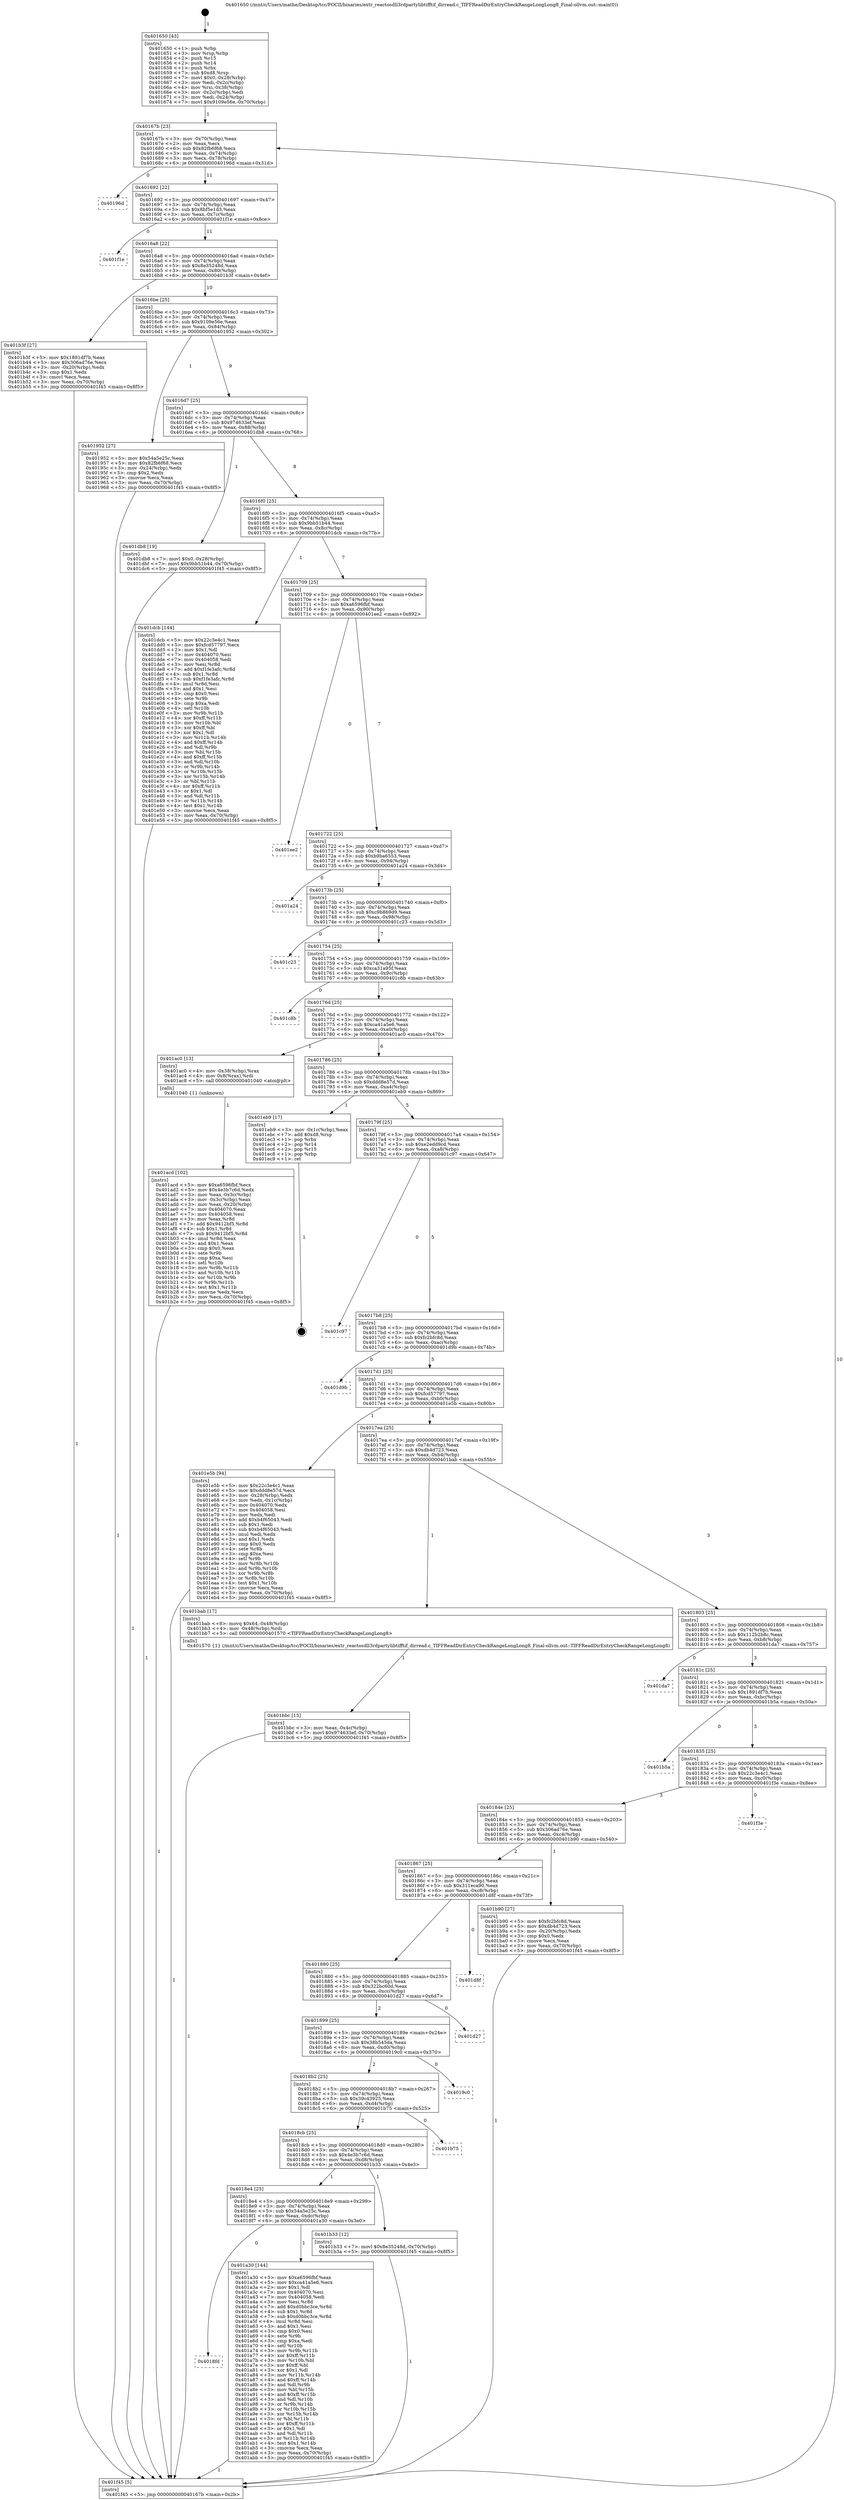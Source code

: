 digraph "0x401650" {
  label = "0x401650 (/mnt/c/Users/mathe/Desktop/tcc/POCII/binaries/extr_reactosdll3rdpartylibtifftif_dirread.c_TIFFReadDirEntryCheckRangeLongLong8_Final-ollvm.out::main(0))"
  labelloc = "t"
  node[shape=record]

  Entry [label="",width=0.3,height=0.3,shape=circle,fillcolor=black,style=filled]
  "0x40167b" [label="{
     0x40167b [23]\l
     | [instrs]\l
     &nbsp;&nbsp;0x40167b \<+3\>: mov -0x70(%rbp),%eax\l
     &nbsp;&nbsp;0x40167e \<+2\>: mov %eax,%ecx\l
     &nbsp;&nbsp;0x401680 \<+6\>: sub $0x82fb6f68,%ecx\l
     &nbsp;&nbsp;0x401686 \<+3\>: mov %eax,-0x74(%rbp)\l
     &nbsp;&nbsp;0x401689 \<+3\>: mov %ecx,-0x78(%rbp)\l
     &nbsp;&nbsp;0x40168c \<+6\>: je 000000000040196d \<main+0x31d\>\l
  }"]
  "0x40196d" [label="{
     0x40196d\l
  }", style=dashed]
  "0x401692" [label="{
     0x401692 [22]\l
     | [instrs]\l
     &nbsp;&nbsp;0x401692 \<+5\>: jmp 0000000000401697 \<main+0x47\>\l
     &nbsp;&nbsp;0x401697 \<+3\>: mov -0x74(%rbp),%eax\l
     &nbsp;&nbsp;0x40169a \<+5\>: sub $0x8bf5e1d3,%eax\l
     &nbsp;&nbsp;0x40169f \<+3\>: mov %eax,-0x7c(%rbp)\l
     &nbsp;&nbsp;0x4016a2 \<+6\>: je 0000000000401f1e \<main+0x8ce\>\l
  }"]
  Exit [label="",width=0.3,height=0.3,shape=circle,fillcolor=black,style=filled,peripheries=2]
  "0x401f1e" [label="{
     0x401f1e\l
  }", style=dashed]
  "0x4016a8" [label="{
     0x4016a8 [22]\l
     | [instrs]\l
     &nbsp;&nbsp;0x4016a8 \<+5\>: jmp 00000000004016ad \<main+0x5d\>\l
     &nbsp;&nbsp;0x4016ad \<+3\>: mov -0x74(%rbp),%eax\l
     &nbsp;&nbsp;0x4016b0 \<+5\>: sub $0x8e35248d,%eax\l
     &nbsp;&nbsp;0x4016b5 \<+3\>: mov %eax,-0x80(%rbp)\l
     &nbsp;&nbsp;0x4016b8 \<+6\>: je 0000000000401b3f \<main+0x4ef\>\l
  }"]
  "0x401bbc" [label="{
     0x401bbc [15]\l
     | [instrs]\l
     &nbsp;&nbsp;0x401bbc \<+3\>: mov %eax,-0x4c(%rbp)\l
     &nbsp;&nbsp;0x401bbf \<+7\>: movl $0x974633ef,-0x70(%rbp)\l
     &nbsp;&nbsp;0x401bc6 \<+5\>: jmp 0000000000401f45 \<main+0x8f5\>\l
  }"]
  "0x401b3f" [label="{
     0x401b3f [27]\l
     | [instrs]\l
     &nbsp;&nbsp;0x401b3f \<+5\>: mov $0x1891df7b,%eax\l
     &nbsp;&nbsp;0x401b44 \<+5\>: mov $0x306ad76e,%ecx\l
     &nbsp;&nbsp;0x401b49 \<+3\>: mov -0x20(%rbp),%edx\l
     &nbsp;&nbsp;0x401b4c \<+3\>: cmp $0x1,%edx\l
     &nbsp;&nbsp;0x401b4f \<+3\>: cmovl %ecx,%eax\l
     &nbsp;&nbsp;0x401b52 \<+3\>: mov %eax,-0x70(%rbp)\l
     &nbsp;&nbsp;0x401b55 \<+5\>: jmp 0000000000401f45 \<main+0x8f5\>\l
  }"]
  "0x4016be" [label="{
     0x4016be [25]\l
     | [instrs]\l
     &nbsp;&nbsp;0x4016be \<+5\>: jmp 00000000004016c3 \<main+0x73\>\l
     &nbsp;&nbsp;0x4016c3 \<+3\>: mov -0x74(%rbp),%eax\l
     &nbsp;&nbsp;0x4016c6 \<+5\>: sub $0x9109e56e,%eax\l
     &nbsp;&nbsp;0x4016cb \<+6\>: mov %eax,-0x84(%rbp)\l
     &nbsp;&nbsp;0x4016d1 \<+6\>: je 0000000000401952 \<main+0x302\>\l
  }"]
  "0x401acd" [label="{
     0x401acd [102]\l
     | [instrs]\l
     &nbsp;&nbsp;0x401acd \<+5\>: mov $0xa6596fbf,%ecx\l
     &nbsp;&nbsp;0x401ad2 \<+5\>: mov $0x4e3b7c6d,%edx\l
     &nbsp;&nbsp;0x401ad7 \<+3\>: mov %eax,-0x3c(%rbp)\l
     &nbsp;&nbsp;0x401ada \<+3\>: mov -0x3c(%rbp),%eax\l
     &nbsp;&nbsp;0x401add \<+3\>: mov %eax,-0x20(%rbp)\l
     &nbsp;&nbsp;0x401ae0 \<+7\>: mov 0x404070,%eax\l
     &nbsp;&nbsp;0x401ae7 \<+7\>: mov 0x404058,%esi\l
     &nbsp;&nbsp;0x401aee \<+3\>: mov %eax,%r8d\l
     &nbsp;&nbsp;0x401af1 \<+7\>: add $0x9412bf5,%r8d\l
     &nbsp;&nbsp;0x401af8 \<+4\>: sub $0x1,%r8d\l
     &nbsp;&nbsp;0x401afc \<+7\>: sub $0x9412bf5,%r8d\l
     &nbsp;&nbsp;0x401b03 \<+4\>: imul %r8d,%eax\l
     &nbsp;&nbsp;0x401b07 \<+3\>: and $0x1,%eax\l
     &nbsp;&nbsp;0x401b0a \<+3\>: cmp $0x0,%eax\l
     &nbsp;&nbsp;0x401b0d \<+4\>: sete %r9b\l
     &nbsp;&nbsp;0x401b11 \<+3\>: cmp $0xa,%esi\l
     &nbsp;&nbsp;0x401b14 \<+4\>: setl %r10b\l
     &nbsp;&nbsp;0x401b18 \<+3\>: mov %r9b,%r11b\l
     &nbsp;&nbsp;0x401b1b \<+3\>: and %r10b,%r11b\l
     &nbsp;&nbsp;0x401b1e \<+3\>: xor %r10b,%r9b\l
     &nbsp;&nbsp;0x401b21 \<+3\>: or %r9b,%r11b\l
     &nbsp;&nbsp;0x401b24 \<+4\>: test $0x1,%r11b\l
     &nbsp;&nbsp;0x401b28 \<+3\>: cmovne %edx,%ecx\l
     &nbsp;&nbsp;0x401b2b \<+3\>: mov %ecx,-0x70(%rbp)\l
     &nbsp;&nbsp;0x401b2e \<+5\>: jmp 0000000000401f45 \<main+0x8f5\>\l
  }"]
  "0x401952" [label="{
     0x401952 [27]\l
     | [instrs]\l
     &nbsp;&nbsp;0x401952 \<+5\>: mov $0x54a5e25c,%eax\l
     &nbsp;&nbsp;0x401957 \<+5\>: mov $0x82fb6f68,%ecx\l
     &nbsp;&nbsp;0x40195c \<+3\>: mov -0x24(%rbp),%edx\l
     &nbsp;&nbsp;0x40195f \<+3\>: cmp $0x2,%edx\l
     &nbsp;&nbsp;0x401962 \<+3\>: cmovne %ecx,%eax\l
     &nbsp;&nbsp;0x401965 \<+3\>: mov %eax,-0x70(%rbp)\l
     &nbsp;&nbsp;0x401968 \<+5\>: jmp 0000000000401f45 \<main+0x8f5\>\l
  }"]
  "0x4016d7" [label="{
     0x4016d7 [25]\l
     | [instrs]\l
     &nbsp;&nbsp;0x4016d7 \<+5\>: jmp 00000000004016dc \<main+0x8c\>\l
     &nbsp;&nbsp;0x4016dc \<+3\>: mov -0x74(%rbp),%eax\l
     &nbsp;&nbsp;0x4016df \<+5\>: sub $0x974633ef,%eax\l
     &nbsp;&nbsp;0x4016e4 \<+6\>: mov %eax,-0x88(%rbp)\l
     &nbsp;&nbsp;0x4016ea \<+6\>: je 0000000000401db8 \<main+0x768\>\l
  }"]
  "0x401f45" [label="{
     0x401f45 [5]\l
     | [instrs]\l
     &nbsp;&nbsp;0x401f45 \<+5\>: jmp 000000000040167b \<main+0x2b\>\l
  }"]
  "0x401650" [label="{
     0x401650 [43]\l
     | [instrs]\l
     &nbsp;&nbsp;0x401650 \<+1\>: push %rbp\l
     &nbsp;&nbsp;0x401651 \<+3\>: mov %rsp,%rbp\l
     &nbsp;&nbsp;0x401654 \<+2\>: push %r15\l
     &nbsp;&nbsp;0x401656 \<+2\>: push %r14\l
     &nbsp;&nbsp;0x401658 \<+1\>: push %rbx\l
     &nbsp;&nbsp;0x401659 \<+7\>: sub $0xd8,%rsp\l
     &nbsp;&nbsp;0x401660 \<+7\>: movl $0x0,-0x28(%rbp)\l
     &nbsp;&nbsp;0x401667 \<+3\>: mov %edi,-0x2c(%rbp)\l
     &nbsp;&nbsp;0x40166a \<+4\>: mov %rsi,-0x38(%rbp)\l
     &nbsp;&nbsp;0x40166e \<+3\>: mov -0x2c(%rbp),%edi\l
     &nbsp;&nbsp;0x401671 \<+3\>: mov %edi,-0x24(%rbp)\l
     &nbsp;&nbsp;0x401674 \<+7\>: movl $0x9109e56e,-0x70(%rbp)\l
  }"]
  "0x4018fd" [label="{
     0x4018fd\l
  }", style=dashed]
  "0x401db8" [label="{
     0x401db8 [19]\l
     | [instrs]\l
     &nbsp;&nbsp;0x401db8 \<+7\>: movl $0x0,-0x28(%rbp)\l
     &nbsp;&nbsp;0x401dbf \<+7\>: movl $0x9bb51b44,-0x70(%rbp)\l
     &nbsp;&nbsp;0x401dc6 \<+5\>: jmp 0000000000401f45 \<main+0x8f5\>\l
  }"]
  "0x4016f0" [label="{
     0x4016f0 [25]\l
     | [instrs]\l
     &nbsp;&nbsp;0x4016f0 \<+5\>: jmp 00000000004016f5 \<main+0xa5\>\l
     &nbsp;&nbsp;0x4016f5 \<+3\>: mov -0x74(%rbp),%eax\l
     &nbsp;&nbsp;0x4016f8 \<+5\>: sub $0x9bb51b44,%eax\l
     &nbsp;&nbsp;0x4016fd \<+6\>: mov %eax,-0x8c(%rbp)\l
     &nbsp;&nbsp;0x401703 \<+6\>: je 0000000000401dcb \<main+0x77b\>\l
  }"]
  "0x401a30" [label="{
     0x401a30 [144]\l
     | [instrs]\l
     &nbsp;&nbsp;0x401a30 \<+5\>: mov $0xa6596fbf,%eax\l
     &nbsp;&nbsp;0x401a35 \<+5\>: mov $0xca41a5e6,%ecx\l
     &nbsp;&nbsp;0x401a3a \<+2\>: mov $0x1,%dl\l
     &nbsp;&nbsp;0x401a3c \<+7\>: mov 0x404070,%esi\l
     &nbsp;&nbsp;0x401a43 \<+7\>: mov 0x404058,%edi\l
     &nbsp;&nbsp;0x401a4a \<+3\>: mov %esi,%r8d\l
     &nbsp;&nbsp;0x401a4d \<+7\>: add $0xd0bbc3ce,%r8d\l
     &nbsp;&nbsp;0x401a54 \<+4\>: sub $0x1,%r8d\l
     &nbsp;&nbsp;0x401a58 \<+7\>: sub $0xd0bbc3ce,%r8d\l
     &nbsp;&nbsp;0x401a5f \<+4\>: imul %r8d,%esi\l
     &nbsp;&nbsp;0x401a63 \<+3\>: and $0x1,%esi\l
     &nbsp;&nbsp;0x401a66 \<+3\>: cmp $0x0,%esi\l
     &nbsp;&nbsp;0x401a69 \<+4\>: sete %r9b\l
     &nbsp;&nbsp;0x401a6d \<+3\>: cmp $0xa,%edi\l
     &nbsp;&nbsp;0x401a70 \<+4\>: setl %r10b\l
     &nbsp;&nbsp;0x401a74 \<+3\>: mov %r9b,%r11b\l
     &nbsp;&nbsp;0x401a77 \<+4\>: xor $0xff,%r11b\l
     &nbsp;&nbsp;0x401a7b \<+3\>: mov %r10b,%bl\l
     &nbsp;&nbsp;0x401a7e \<+3\>: xor $0xff,%bl\l
     &nbsp;&nbsp;0x401a81 \<+3\>: xor $0x1,%dl\l
     &nbsp;&nbsp;0x401a84 \<+3\>: mov %r11b,%r14b\l
     &nbsp;&nbsp;0x401a87 \<+4\>: and $0xff,%r14b\l
     &nbsp;&nbsp;0x401a8b \<+3\>: and %dl,%r9b\l
     &nbsp;&nbsp;0x401a8e \<+3\>: mov %bl,%r15b\l
     &nbsp;&nbsp;0x401a91 \<+4\>: and $0xff,%r15b\l
     &nbsp;&nbsp;0x401a95 \<+3\>: and %dl,%r10b\l
     &nbsp;&nbsp;0x401a98 \<+3\>: or %r9b,%r14b\l
     &nbsp;&nbsp;0x401a9b \<+3\>: or %r10b,%r15b\l
     &nbsp;&nbsp;0x401a9e \<+3\>: xor %r15b,%r14b\l
     &nbsp;&nbsp;0x401aa1 \<+3\>: or %bl,%r11b\l
     &nbsp;&nbsp;0x401aa4 \<+4\>: xor $0xff,%r11b\l
     &nbsp;&nbsp;0x401aa8 \<+3\>: or $0x1,%dl\l
     &nbsp;&nbsp;0x401aab \<+3\>: and %dl,%r11b\l
     &nbsp;&nbsp;0x401aae \<+3\>: or %r11b,%r14b\l
     &nbsp;&nbsp;0x401ab1 \<+4\>: test $0x1,%r14b\l
     &nbsp;&nbsp;0x401ab5 \<+3\>: cmovne %ecx,%eax\l
     &nbsp;&nbsp;0x401ab8 \<+3\>: mov %eax,-0x70(%rbp)\l
     &nbsp;&nbsp;0x401abb \<+5\>: jmp 0000000000401f45 \<main+0x8f5\>\l
  }"]
  "0x401dcb" [label="{
     0x401dcb [144]\l
     | [instrs]\l
     &nbsp;&nbsp;0x401dcb \<+5\>: mov $0x22c3e4c1,%eax\l
     &nbsp;&nbsp;0x401dd0 \<+5\>: mov $0xfcd57797,%ecx\l
     &nbsp;&nbsp;0x401dd5 \<+2\>: mov $0x1,%dl\l
     &nbsp;&nbsp;0x401dd7 \<+7\>: mov 0x404070,%esi\l
     &nbsp;&nbsp;0x401dde \<+7\>: mov 0x404058,%edi\l
     &nbsp;&nbsp;0x401de5 \<+3\>: mov %esi,%r8d\l
     &nbsp;&nbsp;0x401de8 \<+7\>: add $0xf1fe3afc,%r8d\l
     &nbsp;&nbsp;0x401def \<+4\>: sub $0x1,%r8d\l
     &nbsp;&nbsp;0x401df3 \<+7\>: sub $0xf1fe3afc,%r8d\l
     &nbsp;&nbsp;0x401dfa \<+4\>: imul %r8d,%esi\l
     &nbsp;&nbsp;0x401dfe \<+3\>: and $0x1,%esi\l
     &nbsp;&nbsp;0x401e01 \<+3\>: cmp $0x0,%esi\l
     &nbsp;&nbsp;0x401e04 \<+4\>: sete %r9b\l
     &nbsp;&nbsp;0x401e08 \<+3\>: cmp $0xa,%edi\l
     &nbsp;&nbsp;0x401e0b \<+4\>: setl %r10b\l
     &nbsp;&nbsp;0x401e0f \<+3\>: mov %r9b,%r11b\l
     &nbsp;&nbsp;0x401e12 \<+4\>: xor $0xff,%r11b\l
     &nbsp;&nbsp;0x401e16 \<+3\>: mov %r10b,%bl\l
     &nbsp;&nbsp;0x401e19 \<+3\>: xor $0xff,%bl\l
     &nbsp;&nbsp;0x401e1c \<+3\>: xor $0x1,%dl\l
     &nbsp;&nbsp;0x401e1f \<+3\>: mov %r11b,%r14b\l
     &nbsp;&nbsp;0x401e22 \<+4\>: and $0xff,%r14b\l
     &nbsp;&nbsp;0x401e26 \<+3\>: and %dl,%r9b\l
     &nbsp;&nbsp;0x401e29 \<+3\>: mov %bl,%r15b\l
     &nbsp;&nbsp;0x401e2c \<+4\>: and $0xff,%r15b\l
     &nbsp;&nbsp;0x401e30 \<+3\>: and %dl,%r10b\l
     &nbsp;&nbsp;0x401e33 \<+3\>: or %r9b,%r14b\l
     &nbsp;&nbsp;0x401e36 \<+3\>: or %r10b,%r15b\l
     &nbsp;&nbsp;0x401e39 \<+3\>: xor %r15b,%r14b\l
     &nbsp;&nbsp;0x401e3c \<+3\>: or %bl,%r11b\l
     &nbsp;&nbsp;0x401e3f \<+4\>: xor $0xff,%r11b\l
     &nbsp;&nbsp;0x401e43 \<+3\>: or $0x1,%dl\l
     &nbsp;&nbsp;0x401e46 \<+3\>: and %dl,%r11b\l
     &nbsp;&nbsp;0x401e49 \<+3\>: or %r11b,%r14b\l
     &nbsp;&nbsp;0x401e4c \<+4\>: test $0x1,%r14b\l
     &nbsp;&nbsp;0x401e50 \<+3\>: cmovne %ecx,%eax\l
     &nbsp;&nbsp;0x401e53 \<+3\>: mov %eax,-0x70(%rbp)\l
     &nbsp;&nbsp;0x401e56 \<+5\>: jmp 0000000000401f45 \<main+0x8f5\>\l
  }"]
  "0x401709" [label="{
     0x401709 [25]\l
     | [instrs]\l
     &nbsp;&nbsp;0x401709 \<+5\>: jmp 000000000040170e \<main+0xbe\>\l
     &nbsp;&nbsp;0x40170e \<+3\>: mov -0x74(%rbp),%eax\l
     &nbsp;&nbsp;0x401711 \<+5\>: sub $0xa6596fbf,%eax\l
     &nbsp;&nbsp;0x401716 \<+6\>: mov %eax,-0x90(%rbp)\l
     &nbsp;&nbsp;0x40171c \<+6\>: je 0000000000401ee2 \<main+0x892\>\l
  }"]
  "0x4018e4" [label="{
     0x4018e4 [25]\l
     | [instrs]\l
     &nbsp;&nbsp;0x4018e4 \<+5\>: jmp 00000000004018e9 \<main+0x299\>\l
     &nbsp;&nbsp;0x4018e9 \<+3\>: mov -0x74(%rbp),%eax\l
     &nbsp;&nbsp;0x4018ec \<+5\>: sub $0x54a5e25c,%eax\l
     &nbsp;&nbsp;0x4018f1 \<+6\>: mov %eax,-0xdc(%rbp)\l
     &nbsp;&nbsp;0x4018f7 \<+6\>: je 0000000000401a30 \<main+0x3e0\>\l
  }"]
  "0x401ee2" [label="{
     0x401ee2\l
  }", style=dashed]
  "0x401722" [label="{
     0x401722 [25]\l
     | [instrs]\l
     &nbsp;&nbsp;0x401722 \<+5\>: jmp 0000000000401727 \<main+0xd7\>\l
     &nbsp;&nbsp;0x401727 \<+3\>: mov -0x74(%rbp),%eax\l
     &nbsp;&nbsp;0x40172a \<+5\>: sub $0xb9ba6553,%eax\l
     &nbsp;&nbsp;0x40172f \<+6\>: mov %eax,-0x94(%rbp)\l
     &nbsp;&nbsp;0x401735 \<+6\>: je 0000000000401a24 \<main+0x3d4\>\l
  }"]
  "0x401b33" [label="{
     0x401b33 [12]\l
     | [instrs]\l
     &nbsp;&nbsp;0x401b33 \<+7\>: movl $0x8e35248d,-0x70(%rbp)\l
     &nbsp;&nbsp;0x401b3a \<+5\>: jmp 0000000000401f45 \<main+0x8f5\>\l
  }"]
  "0x401a24" [label="{
     0x401a24\l
  }", style=dashed]
  "0x40173b" [label="{
     0x40173b [25]\l
     | [instrs]\l
     &nbsp;&nbsp;0x40173b \<+5\>: jmp 0000000000401740 \<main+0xf0\>\l
     &nbsp;&nbsp;0x401740 \<+3\>: mov -0x74(%rbp),%eax\l
     &nbsp;&nbsp;0x401743 \<+5\>: sub $0xc9b869d9,%eax\l
     &nbsp;&nbsp;0x401748 \<+6\>: mov %eax,-0x98(%rbp)\l
     &nbsp;&nbsp;0x40174e \<+6\>: je 0000000000401c23 \<main+0x5d3\>\l
  }"]
  "0x4018cb" [label="{
     0x4018cb [25]\l
     | [instrs]\l
     &nbsp;&nbsp;0x4018cb \<+5\>: jmp 00000000004018d0 \<main+0x280\>\l
     &nbsp;&nbsp;0x4018d0 \<+3\>: mov -0x74(%rbp),%eax\l
     &nbsp;&nbsp;0x4018d3 \<+5\>: sub $0x4e3b7c6d,%eax\l
     &nbsp;&nbsp;0x4018d8 \<+6\>: mov %eax,-0xd8(%rbp)\l
     &nbsp;&nbsp;0x4018de \<+6\>: je 0000000000401b33 \<main+0x4e3\>\l
  }"]
  "0x401c23" [label="{
     0x401c23\l
  }", style=dashed]
  "0x401754" [label="{
     0x401754 [25]\l
     | [instrs]\l
     &nbsp;&nbsp;0x401754 \<+5\>: jmp 0000000000401759 \<main+0x109\>\l
     &nbsp;&nbsp;0x401759 \<+3\>: mov -0x74(%rbp),%eax\l
     &nbsp;&nbsp;0x40175c \<+5\>: sub $0xca31a95f,%eax\l
     &nbsp;&nbsp;0x401761 \<+6\>: mov %eax,-0x9c(%rbp)\l
     &nbsp;&nbsp;0x401767 \<+6\>: je 0000000000401c8b \<main+0x63b\>\l
  }"]
  "0x401b75" [label="{
     0x401b75\l
  }", style=dashed]
  "0x401c8b" [label="{
     0x401c8b\l
  }", style=dashed]
  "0x40176d" [label="{
     0x40176d [25]\l
     | [instrs]\l
     &nbsp;&nbsp;0x40176d \<+5\>: jmp 0000000000401772 \<main+0x122\>\l
     &nbsp;&nbsp;0x401772 \<+3\>: mov -0x74(%rbp),%eax\l
     &nbsp;&nbsp;0x401775 \<+5\>: sub $0xca41a5e6,%eax\l
     &nbsp;&nbsp;0x40177a \<+6\>: mov %eax,-0xa0(%rbp)\l
     &nbsp;&nbsp;0x401780 \<+6\>: je 0000000000401ac0 \<main+0x470\>\l
  }"]
  "0x4018b2" [label="{
     0x4018b2 [25]\l
     | [instrs]\l
     &nbsp;&nbsp;0x4018b2 \<+5\>: jmp 00000000004018b7 \<main+0x267\>\l
     &nbsp;&nbsp;0x4018b7 \<+3\>: mov -0x74(%rbp),%eax\l
     &nbsp;&nbsp;0x4018ba \<+5\>: sub $0x39c43925,%eax\l
     &nbsp;&nbsp;0x4018bf \<+6\>: mov %eax,-0xd4(%rbp)\l
     &nbsp;&nbsp;0x4018c5 \<+6\>: je 0000000000401b75 \<main+0x525\>\l
  }"]
  "0x401ac0" [label="{
     0x401ac0 [13]\l
     | [instrs]\l
     &nbsp;&nbsp;0x401ac0 \<+4\>: mov -0x38(%rbp),%rax\l
     &nbsp;&nbsp;0x401ac4 \<+4\>: mov 0x8(%rax),%rdi\l
     &nbsp;&nbsp;0x401ac8 \<+5\>: call 0000000000401040 \<atoi@plt\>\l
     | [calls]\l
     &nbsp;&nbsp;0x401040 \{1\} (unknown)\l
  }"]
  "0x401786" [label="{
     0x401786 [25]\l
     | [instrs]\l
     &nbsp;&nbsp;0x401786 \<+5\>: jmp 000000000040178b \<main+0x13b\>\l
     &nbsp;&nbsp;0x40178b \<+3\>: mov -0x74(%rbp),%eax\l
     &nbsp;&nbsp;0x40178e \<+5\>: sub $0xddd8e57d,%eax\l
     &nbsp;&nbsp;0x401793 \<+6\>: mov %eax,-0xa4(%rbp)\l
     &nbsp;&nbsp;0x401799 \<+6\>: je 0000000000401eb9 \<main+0x869\>\l
  }"]
  "0x4019c0" [label="{
     0x4019c0\l
  }", style=dashed]
  "0x401eb9" [label="{
     0x401eb9 [17]\l
     | [instrs]\l
     &nbsp;&nbsp;0x401eb9 \<+3\>: mov -0x1c(%rbp),%eax\l
     &nbsp;&nbsp;0x401ebc \<+7\>: add $0xd8,%rsp\l
     &nbsp;&nbsp;0x401ec3 \<+1\>: pop %rbx\l
     &nbsp;&nbsp;0x401ec4 \<+2\>: pop %r14\l
     &nbsp;&nbsp;0x401ec6 \<+2\>: pop %r15\l
     &nbsp;&nbsp;0x401ec8 \<+1\>: pop %rbp\l
     &nbsp;&nbsp;0x401ec9 \<+1\>: ret\l
  }"]
  "0x40179f" [label="{
     0x40179f [25]\l
     | [instrs]\l
     &nbsp;&nbsp;0x40179f \<+5\>: jmp 00000000004017a4 \<main+0x154\>\l
     &nbsp;&nbsp;0x4017a4 \<+3\>: mov -0x74(%rbp),%eax\l
     &nbsp;&nbsp;0x4017a7 \<+5\>: sub $0xe2edd9cd,%eax\l
     &nbsp;&nbsp;0x4017ac \<+6\>: mov %eax,-0xa8(%rbp)\l
     &nbsp;&nbsp;0x4017b2 \<+6\>: je 0000000000401c97 \<main+0x647\>\l
  }"]
  "0x401899" [label="{
     0x401899 [25]\l
     | [instrs]\l
     &nbsp;&nbsp;0x401899 \<+5\>: jmp 000000000040189e \<main+0x24e\>\l
     &nbsp;&nbsp;0x40189e \<+3\>: mov -0x74(%rbp),%eax\l
     &nbsp;&nbsp;0x4018a1 \<+5\>: sub $0x38b545da,%eax\l
     &nbsp;&nbsp;0x4018a6 \<+6\>: mov %eax,-0xd0(%rbp)\l
     &nbsp;&nbsp;0x4018ac \<+6\>: je 00000000004019c0 \<main+0x370\>\l
  }"]
  "0x401c97" [label="{
     0x401c97\l
  }", style=dashed]
  "0x4017b8" [label="{
     0x4017b8 [25]\l
     | [instrs]\l
     &nbsp;&nbsp;0x4017b8 \<+5\>: jmp 00000000004017bd \<main+0x16d\>\l
     &nbsp;&nbsp;0x4017bd \<+3\>: mov -0x74(%rbp),%eax\l
     &nbsp;&nbsp;0x4017c0 \<+5\>: sub $0xfc2bfc8d,%eax\l
     &nbsp;&nbsp;0x4017c5 \<+6\>: mov %eax,-0xac(%rbp)\l
     &nbsp;&nbsp;0x4017cb \<+6\>: je 0000000000401d9b \<main+0x74b\>\l
  }"]
  "0x401d27" [label="{
     0x401d27\l
  }", style=dashed]
  "0x401d9b" [label="{
     0x401d9b\l
  }", style=dashed]
  "0x4017d1" [label="{
     0x4017d1 [25]\l
     | [instrs]\l
     &nbsp;&nbsp;0x4017d1 \<+5\>: jmp 00000000004017d6 \<main+0x186\>\l
     &nbsp;&nbsp;0x4017d6 \<+3\>: mov -0x74(%rbp),%eax\l
     &nbsp;&nbsp;0x4017d9 \<+5\>: sub $0xfcd57797,%eax\l
     &nbsp;&nbsp;0x4017de \<+6\>: mov %eax,-0xb0(%rbp)\l
     &nbsp;&nbsp;0x4017e4 \<+6\>: je 0000000000401e5b \<main+0x80b\>\l
  }"]
  "0x401880" [label="{
     0x401880 [25]\l
     | [instrs]\l
     &nbsp;&nbsp;0x401880 \<+5\>: jmp 0000000000401885 \<main+0x235\>\l
     &nbsp;&nbsp;0x401885 \<+3\>: mov -0x74(%rbp),%eax\l
     &nbsp;&nbsp;0x401888 \<+5\>: sub $0x322bc60d,%eax\l
     &nbsp;&nbsp;0x40188d \<+6\>: mov %eax,-0xcc(%rbp)\l
     &nbsp;&nbsp;0x401893 \<+6\>: je 0000000000401d27 \<main+0x6d7\>\l
  }"]
  "0x401e5b" [label="{
     0x401e5b [94]\l
     | [instrs]\l
     &nbsp;&nbsp;0x401e5b \<+5\>: mov $0x22c3e4c1,%eax\l
     &nbsp;&nbsp;0x401e60 \<+5\>: mov $0xddd8e57d,%ecx\l
     &nbsp;&nbsp;0x401e65 \<+3\>: mov -0x28(%rbp),%edx\l
     &nbsp;&nbsp;0x401e68 \<+3\>: mov %edx,-0x1c(%rbp)\l
     &nbsp;&nbsp;0x401e6b \<+7\>: mov 0x404070,%edx\l
     &nbsp;&nbsp;0x401e72 \<+7\>: mov 0x404058,%esi\l
     &nbsp;&nbsp;0x401e79 \<+2\>: mov %edx,%edi\l
     &nbsp;&nbsp;0x401e7b \<+6\>: add $0xb4f65043,%edi\l
     &nbsp;&nbsp;0x401e81 \<+3\>: sub $0x1,%edi\l
     &nbsp;&nbsp;0x401e84 \<+6\>: sub $0xb4f65043,%edi\l
     &nbsp;&nbsp;0x401e8a \<+3\>: imul %edi,%edx\l
     &nbsp;&nbsp;0x401e8d \<+3\>: and $0x1,%edx\l
     &nbsp;&nbsp;0x401e90 \<+3\>: cmp $0x0,%edx\l
     &nbsp;&nbsp;0x401e93 \<+4\>: sete %r8b\l
     &nbsp;&nbsp;0x401e97 \<+3\>: cmp $0xa,%esi\l
     &nbsp;&nbsp;0x401e9a \<+4\>: setl %r9b\l
     &nbsp;&nbsp;0x401e9e \<+3\>: mov %r8b,%r10b\l
     &nbsp;&nbsp;0x401ea1 \<+3\>: and %r9b,%r10b\l
     &nbsp;&nbsp;0x401ea4 \<+3\>: xor %r9b,%r8b\l
     &nbsp;&nbsp;0x401ea7 \<+3\>: or %r8b,%r10b\l
     &nbsp;&nbsp;0x401eaa \<+4\>: test $0x1,%r10b\l
     &nbsp;&nbsp;0x401eae \<+3\>: cmovne %ecx,%eax\l
     &nbsp;&nbsp;0x401eb1 \<+3\>: mov %eax,-0x70(%rbp)\l
     &nbsp;&nbsp;0x401eb4 \<+5\>: jmp 0000000000401f45 \<main+0x8f5\>\l
  }"]
  "0x4017ea" [label="{
     0x4017ea [25]\l
     | [instrs]\l
     &nbsp;&nbsp;0x4017ea \<+5\>: jmp 00000000004017ef \<main+0x19f\>\l
     &nbsp;&nbsp;0x4017ef \<+3\>: mov -0x74(%rbp),%eax\l
     &nbsp;&nbsp;0x4017f2 \<+5\>: sub $0xdb4d723,%eax\l
     &nbsp;&nbsp;0x4017f7 \<+6\>: mov %eax,-0xb4(%rbp)\l
     &nbsp;&nbsp;0x4017fd \<+6\>: je 0000000000401bab \<main+0x55b\>\l
  }"]
  "0x401d8f" [label="{
     0x401d8f\l
  }", style=dashed]
  "0x401bab" [label="{
     0x401bab [17]\l
     | [instrs]\l
     &nbsp;&nbsp;0x401bab \<+8\>: movq $0x64,-0x48(%rbp)\l
     &nbsp;&nbsp;0x401bb3 \<+4\>: mov -0x48(%rbp),%rdi\l
     &nbsp;&nbsp;0x401bb7 \<+5\>: call 0000000000401570 \<TIFFReadDirEntryCheckRangeLongLong8\>\l
     | [calls]\l
     &nbsp;&nbsp;0x401570 \{1\} (/mnt/c/Users/mathe/Desktop/tcc/POCII/binaries/extr_reactosdll3rdpartylibtifftif_dirread.c_TIFFReadDirEntryCheckRangeLongLong8_Final-ollvm.out::TIFFReadDirEntryCheckRangeLongLong8)\l
  }"]
  "0x401803" [label="{
     0x401803 [25]\l
     | [instrs]\l
     &nbsp;&nbsp;0x401803 \<+5\>: jmp 0000000000401808 \<main+0x1b8\>\l
     &nbsp;&nbsp;0x401808 \<+3\>: mov -0x74(%rbp),%eax\l
     &nbsp;&nbsp;0x40180b \<+5\>: sub $0x112b2b8c,%eax\l
     &nbsp;&nbsp;0x401810 \<+6\>: mov %eax,-0xb8(%rbp)\l
     &nbsp;&nbsp;0x401816 \<+6\>: je 0000000000401da7 \<main+0x757\>\l
  }"]
  "0x401867" [label="{
     0x401867 [25]\l
     | [instrs]\l
     &nbsp;&nbsp;0x401867 \<+5\>: jmp 000000000040186c \<main+0x21c\>\l
     &nbsp;&nbsp;0x40186c \<+3\>: mov -0x74(%rbp),%eax\l
     &nbsp;&nbsp;0x40186f \<+5\>: sub $0x311eca90,%eax\l
     &nbsp;&nbsp;0x401874 \<+6\>: mov %eax,-0xc8(%rbp)\l
     &nbsp;&nbsp;0x40187a \<+6\>: je 0000000000401d8f \<main+0x73f\>\l
  }"]
  "0x401da7" [label="{
     0x401da7\l
  }", style=dashed]
  "0x40181c" [label="{
     0x40181c [25]\l
     | [instrs]\l
     &nbsp;&nbsp;0x40181c \<+5\>: jmp 0000000000401821 \<main+0x1d1\>\l
     &nbsp;&nbsp;0x401821 \<+3\>: mov -0x74(%rbp),%eax\l
     &nbsp;&nbsp;0x401824 \<+5\>: sub $0x1891df7b,%eax\l
     &nbsp;&nbsp;0x401829 \<+6\>: mov %eax,-0xbc(%rbp)\l
     &nbsp;&nbsp;0x40182f \<+6\>: je 0000000000401b5a \<main+0x50a\>\l
  }"]
  "0x401b90" [label="{
     0x401b90 [27]\l
     | [instrs]\l
     &nbsp;&nbsp;0x401b90 \<+5\>: mov $0xfc2bfc8d,%eax\l
     &nbsp;&nbsp;0x401b95 \<+5\>: mov $0xdb4d723,%ecx\l
     &nbsp;&nbsp;0x401b9a \<+3\>: mov -0x20(%rbp),%edx\l
     &nbsp;&nbsp;0x401b9d \<+3\>: cmp $0x0,%edx\l
     &nbsp;&nbsp;0x401ba0 \<+3\>: cmove %ecx,%eax\l
     &nbsp;&nbsp;0x401ba3 \<+3\>: mov %eax,-0x70(%rbp)\l
     &nbsp;&nbsp;0x401ba6 \<+5\>: jmp 0000000000401f45 \<main+0x8f5\>\l
  }"]
  "0x401b5a" [label="{
     0x401b5a\l
  }", style=dashed]
  "0x401835" [label="{
     0x401835 [25]\l
     | [instrs]\l
     &nbsp;&nbsp;0x401835 \<+5\>: jmp 000000000040183a \<main+0x1ea\>\l
     &nbsp;&nbsp;0x40183a \<+3\>: mov -0x74(%rbp),%eax\l
     &nbsp;&nbsp;0x40183d \<+5\>: sub $0x22c3e4c1,%eax\l
     &nbsp;&nbsp;0x401842 \<+6\>: mov %eax,-0xc0(%rbp)\l
     &nbsp;&nbsp;0x401848 \<+6\>: je 0000000000401f3e \<main+0x8ee\>\l
  }"]
  "0x40184e" [label="{
     0x40184e [25]\l
     | [instrs]\l
     &nbsp;&nbsp;0x40184e \<+5\>: jmp 0000000000401853 \<main+0x203\>\l
     &nbsp;&nbsp;0x401853 \<+3\>: mov -0x74(%rbp),%eax\l
     &nbsp;&nbsp;0x401856 \<+5\>: sub $0x306ad76e,%eax\l
     &nbsp;&nbsp;0x40185b \<+6\>: mov %eax,-0xc4(%rbp)\l
     &nbsp;&nbsp;0x401861 \<+6\>: je 0000000000401b90 \<main+0x540\>\l
  }"]
  "0x401f3e" [label="{
     0x401f3e\l
  }", style=dashed]
  Entry -> "0x401650" [label=" 1"]
  "0x40167b" -> "0x40196d" [label=" 0"]
  "0x40167b" -> "0x401692" [label=" 11"]
  "0x401eb9" -> Exit [label=" 1"]
  "0x401692" -> "0x401f1e" [label=" 0"]
  "0x401692" -> "0x4016a8" [label=" 11"]
  "0x401e5b" -> "0x401f45" [label=" 1"]
  "0x4016a8" -> "0x401b3f" [label=" 1"]
  "0x4016a8" -> "0x4016be" [label=" 10"]
  "0x401dcb" -> "0x401f45" [label=" 1"]
  "0x4016be" -> "0x401952" [label=" 1"]
  "0x4016be" -> "0x4016d7" [label=" 9"]
  "0x401952" -> "0x401f45" [label=" 1"]
  "0x401650" -> "0x40167b" [label=" 1"]
  "0x401f45" -> "0x40167b" [label=" 10"]
  "0x401db8" -> "0x401f45" [label=" 1"]
  "0x4016d7" -> "0x401db8" [label=" 1"]
  "0x4016d7" -> "0x4016f0" [label=" 8"]
  "0x401bbc" -> "0x401f45" [label=" 1"]
  "0x4016f0" -> "0x401dcb" [label=" 1"]
  "0x4016f0" -> "0x401709" [label=" 7"]
  "0x401bab" -> "0x401bbc" [label=" 1"]
  "0x401709" -> "0x401ee2" [label=" 0"]
  "0x401709" -> "0x401722" [label=" 7"]
  "0x401b3f" -> "0x401f45" [label=" 1"]
  "0x401722" -> "0x401a24" [label=" 0"]
  "0x401722" -> "0x40173b" [label=" 7"]
  "0x401b33" -> "0x401f45" [label=" 1"]
  "0x40173b" -> "0x401c23" [label=" 0"]
  "0x40173b" -> "0x401754" [label=" 7"]
  "0x401ac0" -> "0x401acd" [label=" 1"]
  "0x401754" -> "0x401c8b" [label=" 0"]
  "0x401754" -> "0x40176d" [label=" 7"]
  "0x401a30" -> "0x401f45" [label=" 1"]
  "0x40176d" -> "0x401ac0" [label=" 1"]
  "0x40176d" -> "0x401786" [label=" 6"]
  "0x4018e4" -> "0x401a30" [label=" 1"]
  "0x401786" -> "0x401eb9" [label=" 1"]
  "0x401786" -> "0x40179f" [label=" 5"]
  "0x401b90" -> "0x401f45" [label=" 1"]
  "0x40179f" -> "0x401c97" [label=" 0"]
  "0x40179f" -> "0x4017b8" [label=" 5"]
  "0x4018cb" -> "0x401b33" [label=" 1"]
  "0x4017b8" -> "0x401d9b" [label=" 0"]
  "0x4017b8" -> "0x4017d1" [label=" 5"]
  "0x401acd" -> "0x401f45" [label=" 1"]
  "0x4017d1" -> "0x401e5b" [label=" 1"]
  "0x4017d1" -> "0x4017ea" [label=" 4"]
  "0x4018b2" -> "0x401b75" [label=" 0"]
  "0x4017ea" -> "0x401bab" [label=" 1"]
  "0x4017ea" -> "0x401803" [label=" 3"]
  "0x4018e4" -> "0x4018fd" [label=" 0"]
  "0x401803" -> "0x401da7" [label=" 0"]
  "0x401803" -> "0x40181c" [label=" 3"]
  "0x401899" -> "0x4019c0" [label=" 0"]
  "0x40181c" -> "0x401b5a" [label=" 0"]
  "0x40181c" -> "0x401835" [label=" 3"]
  "0x4018cb" -> "0x4018e4" [label=" 1"]
  "0x401835" -> "0x401f3e" [label=" 0"]
  "0x401835" -> "0x40184e" [label=" 3"]
  "0x401880" -> "0x401899" [label=" 2"]
  "0x40184e" -> "0x401b90" [label=" 1"]
  "0x40184e" -> "0x401867" [label=" 2"]
  "0x401899" -> "0x4018b2" [label=" 2"]
  "0x401867" -> "0x401d8f" [label=" 0"]
  "0x401867" -> "0x401880" [label=" 2"]
  "0x4018b2" -> "0x4018cb" [label=" 2"]
  "0x401880" -> "0x401d27" [label=" 0"]
}
